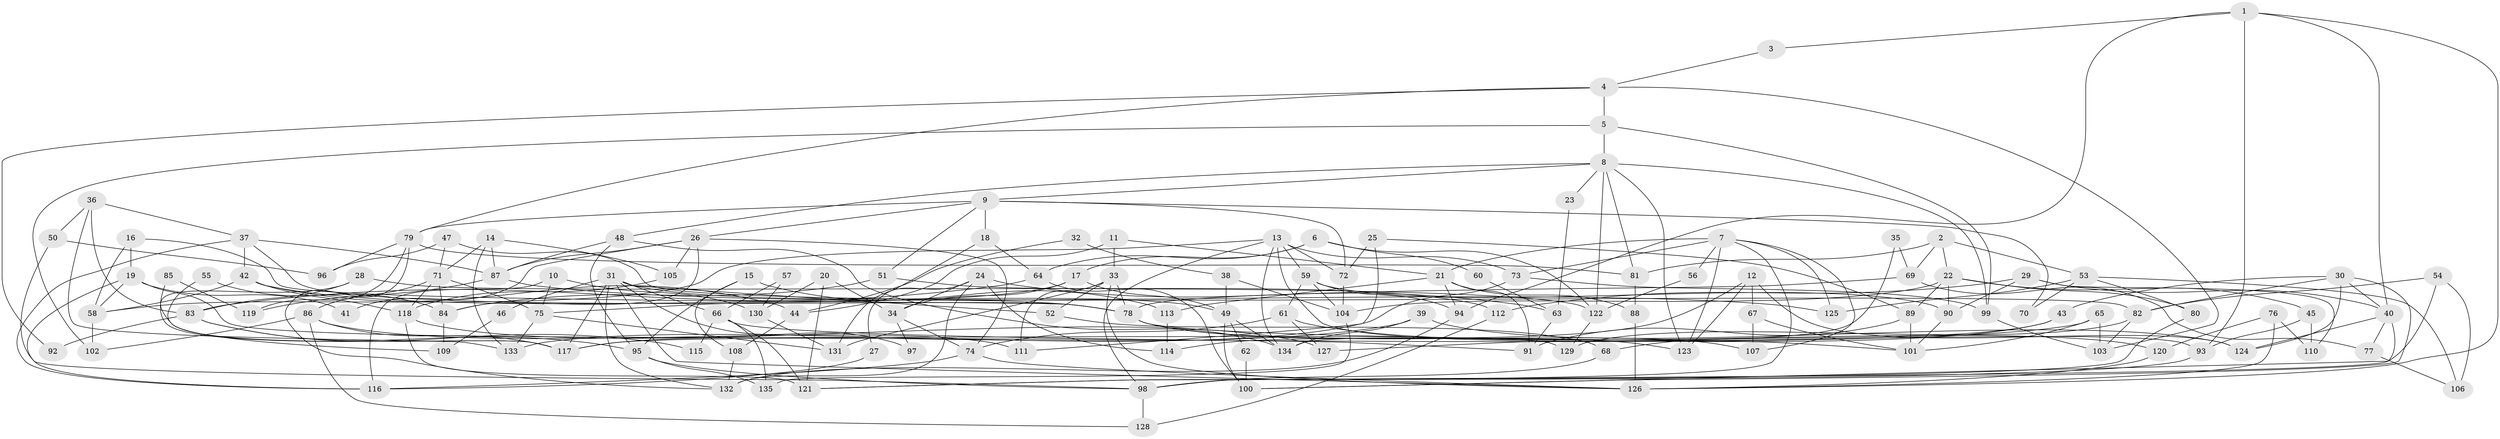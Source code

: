 // coarse degree distribution, {17: 0.014925373134328358, 9: 0.04477611940298507, 5: 0.1044776119402985, 4: 0.14925373134328357, 7: 0.04477611940298507, 22: 0.014925373134328358, 6: 0.08955223880597014, 8: 0.1044776119402985, 16: 0.014925373134328358, 10: 0.04477611940298507, 3: 0.2537313432835821, 2: 0.1044776119402985, 13: 0.014925373134328358}
// Generated by graph-tools (version 1.1) at 2025/18/03/04/25 18:18:58]
// undirected, 135 vertices, 270 edges
graph export_dot {
graph [start="1"]
  node [color=gray90,style=filled];
  1;
  2;
  3;
  4;
  5;
  6;
  7;
  8;
  9;
  10;
  11;
  12;
  13;
  14;
  15;
  16;
  17;
  18;
  19;
  20;
  21;
  22;
  23;
  24;
  25;
  26;
  27;
  28;
  29;
  30;
  31;
  32;
  33;
  34;
  35;
  36;
  37;
  38;
  39;
  40;
  41;
  42;
  43;
  44;
  45;
  46;
  47;
  48;
  49;
  50;
  51;
  52;
  53;
  54;
  55;
  56;
  57;
  58;
  59;
  60;
  61;
  62;
  63;
  64;
  65;
  66;
  67;
  68;
  69;
  70;
  71;
  72;
  73;
  74;
  75;
  76;
  77;
  78;
  79;
  80;
  81;
  82;
  83;
  84;
  85;
  86;
  87;
  88;
  89;
  90;
  91;
  92;
  93;
  94;
  95;
  96;
  97;
  98;
  99;
  100;
  101;
  102;
  103;
  104;
  105;
  106;
  107;
  108;
  109;
  110;
  111;
  112;
  113;
  114;
  115;
  116;
  117;
  118;
  119;
  120;
  121;
  122;
  123;
  124;
  125;
  126;
  127;
  128;
  129;
  130;
  131;
  132;
  133;
  134;
  135;
  1 -- 93;
  1 -- 94;
  1 -- 3;
  1 -- 40;
  1 -- 126;
  2 -- 81;
  2 -- 22;
  2 -- 53;
  2 -- 69;
  3 -- 4;
  4 -- 79;
  4 -- 5;
  4 -- 92;
  4 -- 103;
  5 -- 8;
  5 -- 102;
  5 -- 99;
  6 -- 64;
  6 -- 122;
  6 -- 17;
  6 -- 60;
  7 -- 98;
  7 -- 123;
  7 -- 21;
  7 -- 56;
  7 -- 73;
  7 -- 107;
  7 -- 125;
  8 -- 48;
  8 -- 99;
  8 -- 9;
  8 -- 23;
  8 -- 81;
  8 -- 122;
  8 -- 123;
  9 -- 26;
  9 -- 18;
  9 -- 51;
  9 -- 70;
  9 -- 72;
  9 -- 79;
  10 -- 75;
  10 -- 116;
  10 -- 130;
  11 -- 21;
  11 -- 33;
  11 -- 44;
  12 -- 67;
  12 -- 123;
  12 -- 114;
  12 -- 124;
  13 -- 73;
  13 -- 72;
  13 -- 58;
  13 -- 59;
  13 -- 93;
  13 -- 98;
  13 -- 134;
  14 -- 133;
  14 -- 71;
  14 -- 87;
  14 -- 105;
  15 -- 113;
  15 -- 108;
  15 -- 95;
  16 -- 78;
  16 -- 58;
  16 -- 19;
  17 -- 49;
  17 -- 34;
  17 -- 75;
  18 -- 131;
  18 -- 64;
  19 -- 116;
  19 -- 41;
  19 -- 58;
  19 -- 129;
  20 -- 121;
  20 -- 34;
  20 -- 130;
  21 -- 88;
  21 -- 91;
  21 -- 94;
  21 -- 113;
  22 -- 80;
  22 -- 90;
  22 -- 45;
  22 -- 89;
  22 -- 104;
  23 -- 63;
  24 -- 132;
  24 -- 34;
  24 -- 27;
  24 -- 63;
  24 -- 114;
  25 -- 89;
  25 -- 72;
  25 -- 111;
  26 -- 87;
  26 -- 105;
  26 -- 41;
  26 -- 74;
  26 -- 84;
  27 -- 116;
  28 -- 83;
  28 -- 122;
  28 -- 109;
  29 -- 112;
  29 -- 40;
  29 -- 90;
  29 -- 110;
  30 -- 40;
  30 -- 124;
  30 -- 43;
  30 -- 82;
  30 -- 100;
  31 -- 126;
  31 -- 66;
  31 -- 46;
  31 -- 49;
  31 -- 52;
  31 -- 97;
  31 -- 117;
  31 -- 132;
  32 -- 44;
  32 -- 38;
  33 -- 111;
  33 -- 131;
  33 -- 52;
  33 -- 78;
  33 -- 126;
  34 -- 74;
  34 -- 97;
  35 -- 134;
  35 -- 69;
  36 -- 133;
  36 -- 37;
  36 -- 50;
  36 -- 83;
  37 -- 78;
  37 -- 42;
  37 -- 87;
  37 -- 116;
  38 -- 104;
  38 -- 49;
  39 -- 124;
  39 -- 134;
  39 -- 117;
  40 -- 100;
  40 -- 77;
  40 -- 124;
  42 -- 118;
  42 -- 58;
  42 -- 44;
  42 -- 78;
  43 -- 68;
  43 -- 127;
  44 -- 108;
  45 -- 110;
  45 -- 93;
  46 -- 109;
  47 -- 96;
  47 -- 82;
  47 -- 71;
  48 -- 87;
  48 -- 134;
  48 -- 95;
  49 -- 100;
  49 -- 62;
  49 -- 134;
  50 -- 98;
  50 -- 96;
  51 -- 84;
  51 -- 112;
  52 -- 68;
  53 -- 125;
  53 -- 70;
  53 -- 80;
  53 -- 106;
  54 -- 106;
  54 -- 98;
  54 -- 82;
  55 -- 84;
  55 -- 117;
  56 -- 122;
  57 -- 66;
  57 -- 130;
  58 -- 102;
  59 -- 90;
  59 -- 61;
  59 -- 94;
  59 -- 104;
  60 -- 63;
  61 -- 74;
  61 -- 120;
  61 -- 127;
  62 -- 100;
  63 -- 91;
  64 -- 83;
  64 -- 100;
  65 -- 117;
  65 -- 103;
  65 -- 101;
  66 -- 135;
  66 -- 91;
  66 -- 115;
  66 -- 121;
  67 -- 101;
  67 -- 107;
  68 -- 98;
  69 -- 78;
  69 -- 77;
  71 -- 118;
  71 -- 75;
  71 -- 84;
  71 -- 86;
  72 -- 104;
  73 -- 99;
  73 -- 133;
  74 -- 126;
  74 -- 116;
  75 -- 131;
  75 -- 133;
  76 -- 120;
  76 -- 126;
  76 -- 110;
  77 -- 106;
  78 -- 101;
  78 -- 107;
  78 -- 123;
  79 -- 132;
  79 -- 81;
  79 -- 96;
  79 -- 119;
  80 -- 121;
  81 -- 88;
  82 -- 103;
  82 -- 129;
  83 -- 95;
  83 -- 92;
  83 -- 115;
  84 -- 109;
  85 -- 117;
  85 -- 119;
  86 -- 117;
  86 -- 102;
  86 -- 111;
  86 -- 128;
  87 -- 119;
  87 -- 125;
  88 -- 126;
  89 -- 101;
  89 -- 91;
  90 -- 101;
  93 -- 121;
  94 -- 132;
  95 -- 98;
  95 -- 135;
  98 -- 128;
  99 -- 103;
  104 -- 135;
  105 -- 118;
  108 -- 132;
  112 -- 128;
  113 -- 114;
  118 -- 127;
  118 -- 121;
  120 -- 126;
  122 -- 129;
  130 -- 131;
}

